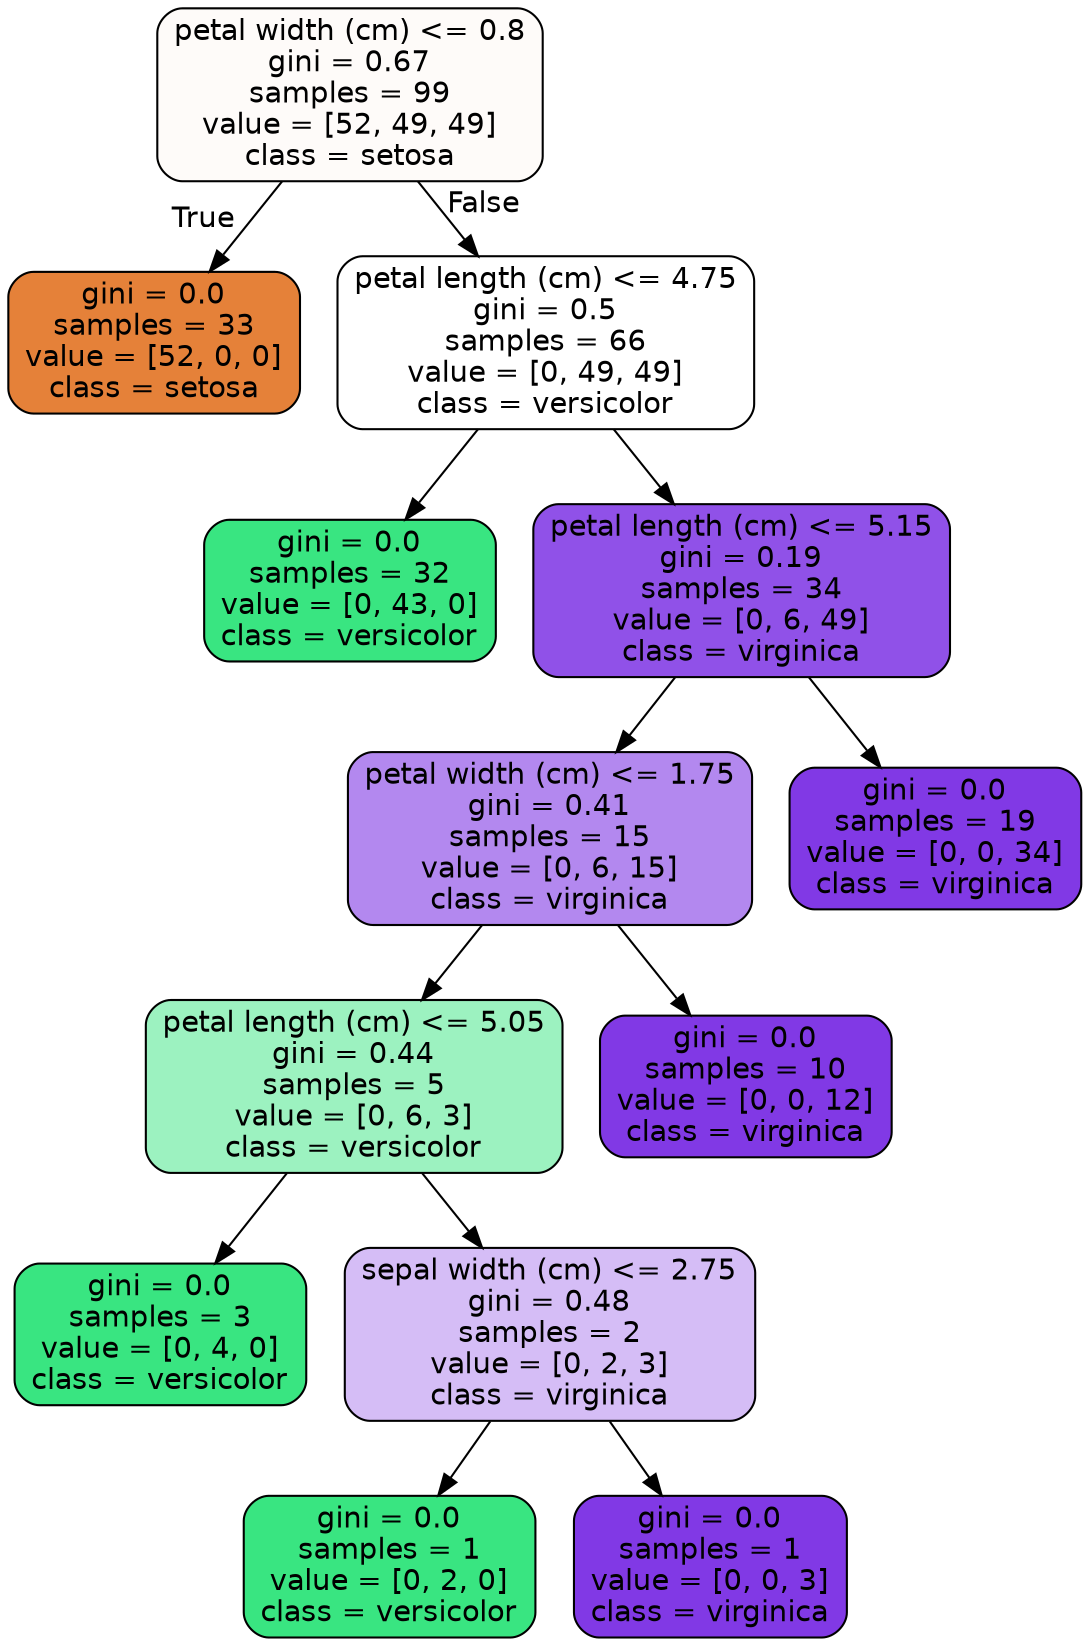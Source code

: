 digraph Tree {
node [shape=box, style="filled, rounded", color="black", fontname="helvetica"] ;
edge [fontname="helvetica"] ;
0 [label="petal width (cm) <= 0.8\ngini = 0.67\nsamples = 99\nvalue = [52, 49, 49]\nclass = setosa", fillcolor="#fefbf9"] ;
1 [label="gini = 0.0\nsamples = 33\nvalue = [52, 0, 0]\nclass = setosa", fillcolor="#e58139"] ;
0 -> 1 [labeldistance=2.5, labelangle=45, headlabel="True"] ;
2 [label="petal length (cm) <= 4.75\ngini = 0.5\nsamples = 66\nvalue = [0, 49, 49]\nclass = versicolor", fillcolor="#ffffff"] ;
0 -> 2 [labeldistance=2.5, labelangle=-45, headlabel="False"] ;
3 [label="gini = 0.0\nsamples = 32\nvalue = [0, 43, 0]\nclass = versicolor", fillcolor="#39e581"] ;
2 -> 3 ;
4 [label="petal length (cm) <= 5.15\ngini = 0.19\nsamples = 34\nvalue = [0, 6, 49]\nclass = virginica", fillcolor="#9051e8"] ;
2 -> 4 ;
5 [label="petal width (cm) <= 1.75\ngini = 0.41\nsamples = 15\nvalue = [0, 6, 15]\nclass = virginica", fillcolor="#b388ef"] ;
4 -> 5 ;
6 [label="petal length (cm) <= 5.05\ngini = 0.44\nsamples = 5\nvalue = [0, 6, 3]\nclass = versicolor", fillcolor="#9cf2c0"] ;
5 -> 6 ;
7 [label="gini = 0.0\nsamples = 3\nvalue = [0, 4, 0]\nclass = versicolor", fillcolor="#39e581"] ;
6 -> 7 ;
8 [label="sepal width (cm) <= 2.75\ngini = 0.48\nsamples = 2\nvalue = [0, 2, 3]\nclass = virginica", fillcolor="#d5bdf6"] ;
6 -> 8 ;
9 [label="gini = 0.0\nsamples = 1\nvalue = [0, 2, 0]\nclass = versicolor", fillcolor="#39e581"] ;
8 -> 9 ;
10 [label="gini = 0.0\nsamples = 1\nvalue = [0, 0, 3]\nclass = virginica", fillcolor="#8139e5"] ;
8 -> 10 ;
11 [label="gini = 0.0\nsamples = 10\nvalue = [0, 0, 12]\nclass = virginica", fillcolor="#8139e5"] ;
5 -> 11 ;
12 [label="gini = 0.0\nsamples = 19\nvalue = [0, 0, 34]\nclass = virginica", fillcolor="#8139e5"] ;
4 -> 12 ;
}